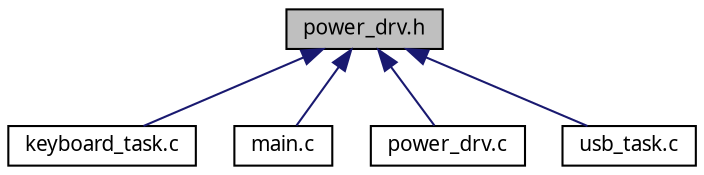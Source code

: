 digraph G
{
  edge [fontname="FreeSans.ttf",fontsize=10,labelfontname="FreeSans.ttf",labelfontsize=10];
  node [fontname="FreeSans.ttf",fontsize=10,shape=record];
  Node1 [label="power_drv.h",height=0.2,width=0.4,color="black", fillcolor="grey75", style="filled" fontcolor="black"];
  Node1 -> Node2 [dir=back,color="midnightblue",fontsize=10,style="solid",fontname="FreeSans.ttf"];
  Node2 [label="keyboard_task.c",height=0.2,width=0.4,color="black", fillcolor="white", style="filled",URL="$a00022.html"];
  Node1 -> Node3 [dir=back,color="midnightblue",fontsize=10,style="solid",fontname="FreeSans.ttf"];
  Node3 [label="main.c",height=0.2,width=0.4,color="black", fillcolor="white", style="filled",URL="$a00024.html"];
  Node1 -> Node4 [dir=back,color="midnightblue",fontsize=10,style="solid",fontname="FreeSans.ttf"];
  Node4 [label="power_drv.c",height=0.2,width=0.4,color="black", fillcolor="white", style="filled",URL="$a00026.html"];
  Node1 -> Node5 [dir=back,color="midnightblue",fontsize=10,style="solid",fontname="FreeSans.ttf"];
  Node5 [label="usb_task.c",height=0.2,width=0.4,color="black", fillcolor="white", style="filled",URL="$a00046.html"];
}
